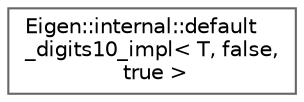 digraph "Graphical Class Hierarchy"
{
 // LATEX_PDF_SIZE
  bgcolor="transparent";
  edge [fontname=Helvetica,fontsize=10,labelfontname=Helvetica,labelfontsize=10];
  node [fontname=Helvetica,fontsize=10,shape=box,height=0.2,width=0.4];
  rankdir="LR";
  Node0 [id="Node000000",label="Eigen::internal::default\l_digits10_impl\< T, false,\l true \>",height=0.2,width=0.4,color="grey40", fillcolor="white", style="filled",URL="$structEigen_1_1internal_1_1default__digits10__impl_3_01T_00_01false_00_01true_01_4.html",tooltip=" "];
}
